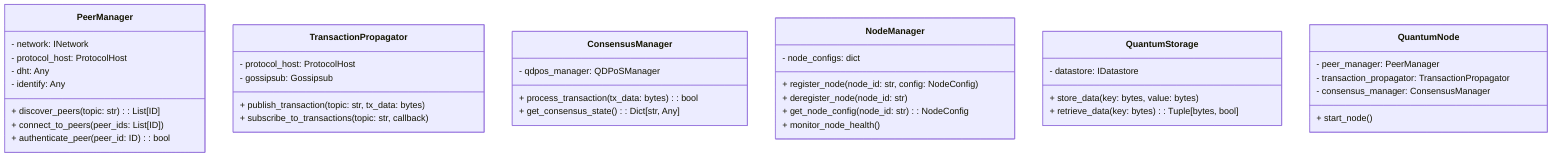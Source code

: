 classDiagram
    class PeerManager {
        - network: INetwork
        - protocol_host: ProtocolHost
        - dht: Any
        - identify: Any
        + discover_peers(topic: str): List[ID]
        + connect_to_peers(peer_ids: List[ID])
        + authenticate_peer(peer_id: ID): bool
    }

    class TransactionPropagator {
        - protocol_host: ProtocolHost
        - gossipsub: Gossipsub
        + publish_transaction(topic: str, tx_data: bytes)
        + subscribe_to_transactions(topic: str, callback)
    }

    class ConsensusManager {
        - qdpos_manager: QDPoSManager
        + process_transaction(tx_data: bytes): bool
        + get_consensus_state(): Dict[str, Any]
    }

    class NodeManager {
        - node_configs: dict
        + register_node(node_id: str, config: NodeConfig)
        + deregister_node(node_id: str)
        + get_node_config(node_id: str): NodeConfig
        + monitor_node_health()
    }

    class QuantumStorage {
        - datastore: IDatastore
        + store_data(key: bytes, value: bytes)
        + retrieve_data(key: bytes): Tuple[bytes, bool]
    }

    class QuantumNode {
        - peer_manager: PeerManager
        - transaction_propagator: TransactionPropagator
        - consensus_manager: ConsensusManager
        + start_node()
    }